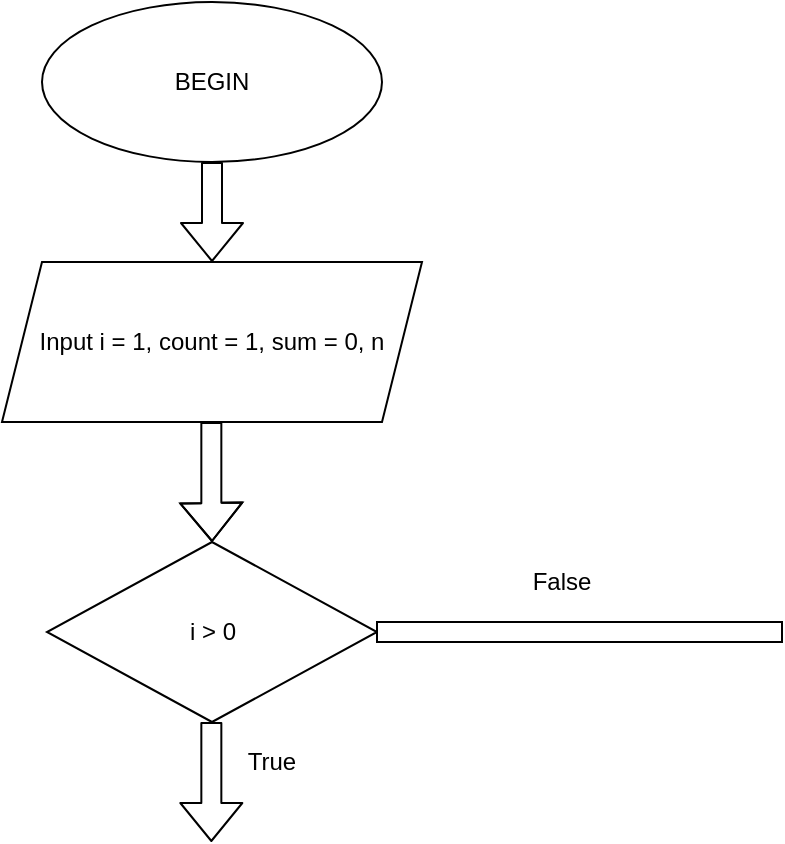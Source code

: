 <mxfile version="13.8.1" type="github">
  <diagram id="snyg-SIr6GU3BqUh0XPp" name="Page-1">
    <mxGraphModel dx="1377" dy="769" grid="1" gridSize="10" guides="1" tooltips="1" connect="1" arrows="1" fold="1" page="1" pageScale="1" pageWidth="850" pageHeight="1100" math="0" shadow="0">
      <root>
        <mxCell id="0" />
        <mxCell id="1" parent="0" />
        <mxCell id="2zBULITlcoNl1GaLBDTF-2" value="BEGIN" style="ellipse;whiteSpace=wrap;html=1;" vertex="1" parent="1">
          <mxGeometry x="330" y="10" width="170" height="80" as="geometry" />
        </mxCell>
        <mxCell id="2zBULITlcoNl1GaLBDTF-3" value="" style="shape=flexArrow;endArrow=classic;html=1;exitX=0.5;exitY=1;exitDx=0;exitDy=0;" edge="1" parent="1" source="2zBULITlcoNl1GaLBDTF-2">
          <mxGeometry width="50" height="50" relative="1" as="geometry">
            <mxPoint x="330" y="210" as="sourcePoint" />
            <mxPoint x="415" y="140" as="targetPoint" />
          </mxGeometry>
        </mxCell>
        <mxCell id="2zBULITlcoNl1GaLBDTF-4" value="Input i = 1, count = 1, sum = 0, n" style="shape=parallelogram;perimeter=parallelogramPerimeter;whiteSpace=wrap;html=1;fixedSize=1;" vertex="1" parent="1">
          <mxGeometry x="310" y="140" width="210" height="80" as="geometry" />
        </mxCell>
        <mxCell id="2zBULITlcoNl1GaLBDTF-5" value="i &amp;gt; 0" style="rhombus;whiteSpace=wrap;html=1;" vertex="1" parent="1">
          <mxGeometry x="332.5" y="280" width="165" height="90" as="geometry" />
        </mxCell>
        <mxCell id="2zBULITlcoNl1GaLBDTF-6" value="" style="shape=flexArrow;endArrow=classic;html=1;" edge="1" parent="1">
          <mxGeometry width="50" height="50" relative="1" as="geometry">
            <mxPoint x="414.67" y="220" as="sourcePoint" />
            <mxPoint x="415" y="280" as="targetPoint" />
            <Array as="points">
              <mxPoint x="414.67" y="260" />
            </Array>
          </mxGeometry>
        </mxCell>
        <mxCell id="2zBULITlcoNl1GaLBDTF-7" value="" style="shape=flexArrow;endArrow=classic;html=1;" edge="1" parent="1">
          <mxGeometry width="50" height="50" relative="1" as="geometry">
            <mxPoint x="414.67" y="370" as="sourcePoint" />
            <mxPoint x="414.67" y="430" as="targetPoint" />
          </mxGeometry>
        </mxCell>
        <mxCell id="2zBULITlcoNl1GaLBDTF-8" value="True" style="text;html=1;strokeColor=none;fillColor=none;align=center;verticalAlign=middle;whiteSpace=wrap;rounded=0;" vertex="1" parent="1">
          <mxGeometry x="425" y="380" width="40" height="20" as="geometry" />
        </mxCell>
        <mxCell id="2zBULITlcoNl1GaLBDTF-9" value="" style="rounded=0;whiteSpace=wrap;html=1;" vertex="1" parent="1">
          <mxGeometry x="497.5" y="320" width="202.5" height="10" as="geometry" />
        </mxCell>
        <mxCell id="2zBULITlcoNl1GaLBDTF-10" value="False" style="text;html=1;strokeColor=none;fillColor=none;align=center;verticalAlign=middle;whiteSpace=wrap;rounded=0;" vertex="1" parent="1">
          <mxGeometry x="570" y="290" width="40" height="20" as="geometry" />
        </mxCell>
      </root>
    </mxGraphModel>
  </diagram>
</mxfile>
